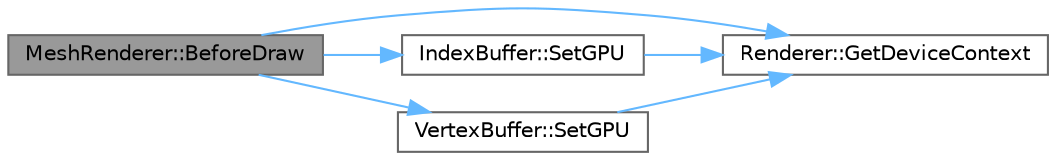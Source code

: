 digraph "MeshRenderer::BeforeDraw"
{
 // LATEX_PDF_SIZE
  bgcolor="transparent";
  edge [fontname=Helvetica,fontsize=10,labelfontname=Helvetica,labelfontsize=10];
  node [fontname=Helvetica,fontsize=10,shape=box,height=0.2,width=0.4];
  rankdir="LR";
  Node1 [id="Node000001",label="MeshRenderer::BeforeDraw",height=0.2,width=0.4,color="gray40", fillcolor="grey60", style="filled", fontcolor="black",tooltip=" "];
  Node1 -> Node2 [id="edge1_Node000001_Node000002",color="steelblue1",style="solid",tooltip=" "];
  Node2 [id="Node000002",label="Renderer::GetDeviceContext",height=0.2,width=0.4,color="grey40", fillcolor="white", style="filled",URL="$class_renderer.html#ac642f0314dfa500d60c0fe6eae9ef4ef",tooltip=" "];
  Node1 -> Node3 [id="edge2_Node000001_Node000003",color="steelblue1",style="solid",tooltip=" "];
  Node3 [id="Node000003",label="IndexBuffer::SetGPU",height=0.2,width=0.4,color="grey40", fillcolor="white", style="filled",URL="$class_index_buffer.html#acb896224d5f0828f4d99bbf699771aa9",tooltip=" "];
  Node3 -> Node2 [id="edge3_Node000003_Node000002",color="steelblue1",style="solid",tooltip=" "];
  Node1 -> Node4 [id="edge4_Node000001_Node000004",color="steelblue1",style="solid",tooltip=" "];
  Node4 [id="Node000004",label="VertexBuffer::SetGPU",height=0.2,width=0.4,color="grey40", fillcolor="white", style="filled",URL="$class_vertex_buffer.html#a5cce227e623555879628165b9855c614",tooltip=" "];
  Node4 -> Node2 [id="edge5_Node000004_Node000002",color="steelblue1",style="solid",tooltip=" "];
}
